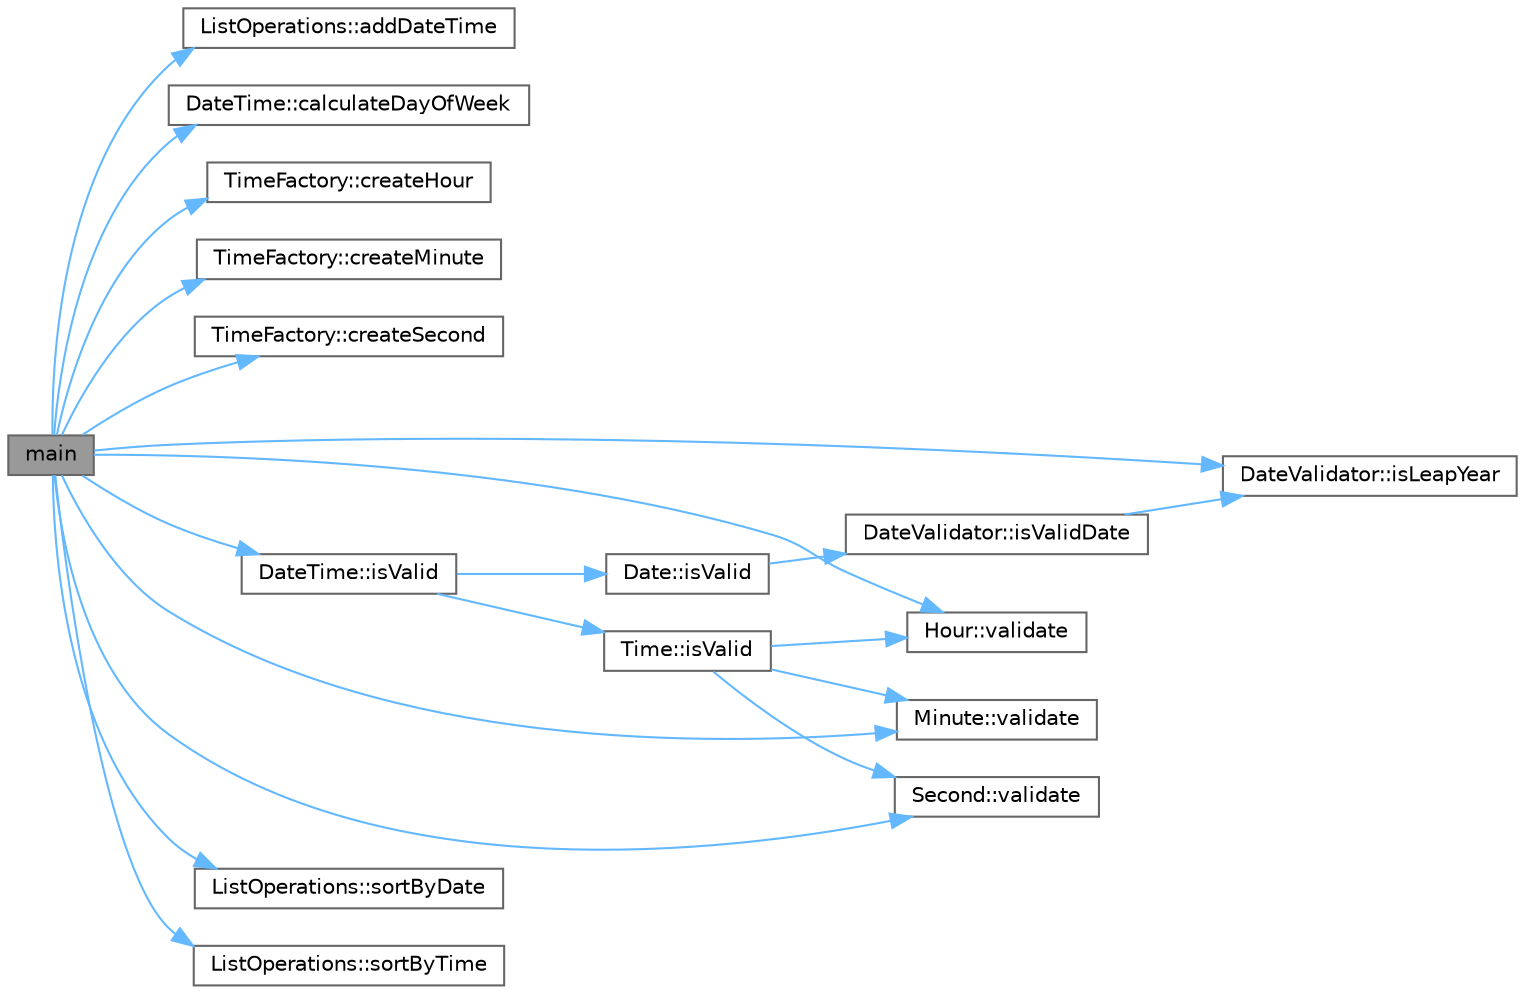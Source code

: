 digraph "main"
{
 // LATEX_PDF_SIZE
  bgcolor="transparent";
  edge [fontname=Helvetica,fontsize=10,labelfontname=Helvetica,labelfontsize=10];
  node [fontname=Helvetica,fontsize=10,shape=box,height=0.2,width=0.4];
  rankdir="LR";
  Node1 [id="Node000001",label="main",height=0.2,width=0.4,color="gray40", fillcolor="grey60", style="filled", fontcolor="black",tooltip="Main function."];
  Node1 -> Node2 [id="edge1_Node000001_Node000002",color="steelblue1",style="solid",tooltip=" "];
  Node2 [id="Node000002",label="ListOperations::addDateTime",height=0.2,width=0.4,color="grey40", fillcolor="white", style="filled",URL="$class_list_operations.html#a45aae25f8832a0a21a46a2f518659442",tooltip="Add a DateTime object to the list."];
  Node1 -> Node3 [id="edge2_Node000001_Node000003",color="steelblue1",style="solid",tooltip=" "];
  Node3 [id="Node000003",label="DateTime::calculateDayOfWeek",height=0.2,width=0.4,color="grey40", fillcolor="white", style="filled",URL="$struct_date_time.html#a2a5c769bbc7c98c4d3dcac05e20afa38",tooltip="Calculate the day of the week for the date."];
  Node1 -> Node4 [id="edge3_Node000001_Node000004",color="steelblue1",style="solid",tooltip=" "];
  Node4 [id="Node000004",label="TimeFactory::createHour",height=0.2,width=0.4,color="grey40", fillcolor="white", style="filled",URL="$class_time_factory.html#a0792d8496b47b1652229227ab9e573c4",tooltip="Create an Hour object."];
  Node1 -> Node5 [id="edge4_Node000001_Node000005",color="steelblue1",style="solid",tooltip=" "];
  Node5 [id="Node000005",label="TimeFactory::createMinute",height=0.2,width=0.4,color="grey40", fillcolor="white", style="filled",URL="$class_time_factory.html#adf44e4c928c1d25b78d44684653fded1",tooltip="Create a Minute object."];
  Node1 -> Node6 [id="edge5_Node000001_Node000006",color="steelblue1",style="solid",tooltip=" "];
  Node6 [id="Node000006",label="TimeFactory::createSecond",height=0.2,width=0.4,color="grey40", fillcolor="white", style="filled",URL="$class_time_factory.html#acdaea5d1898b261b1f4dc84757b31d34",tooltip="Create a Second object."];
  Node1 -> Node7 [id="edge6_Node000001_Node000007",color="steelblue1",style="solid",tooltip=" "];
  Node7 [id="Node000007",label="DateValidator::isLeapYear",height=0.2,width=0.4,color="grey40", fillcolor="white", style="filled",URL="$class_date_validator.html#a387fabe601e1d421996848e8012ed6ee",tooltip="Check if a year is a leap year."];
  Node1 -> Node8 [id="edge7_Node000001_Node000008",color="steelblue1",style="solid",tooltip=" "];
  Node8 [id="Node000008",label="DateTime::isValid",height=0.2,width=0.4,color="grey40", fillcolor="white", style="filled",URL="$struct_date_time.html#a21b2a59fbde555e5c5688d44e9d95aec",tooltip="Validate the date and time."];
  Node8 -> Node9 [id="edge8_Node000008_Node000009",color="steelblue1",style="solid",tooltip=" "];
  Node9 [id="Node000009",label="Date::isValid",height=0.2,width=0.4,color="grey40", fillcolor="white", style="filled",URL="$struct_date.html#a7a39fcfa60c9ff0f73d8c8094ffd1f78",tooltip="Validate the date."];
  Node9 -> Node10 [id="edge9_Node000009_Node000010",color="steelblue1",style="solid",tooltip=" "];
  Node10 [id="Node000010",label="DateValidator::isValidDate",height=0.2,width=0.4,color="grey40", fillcolor="white", style="filled",URL="$class_date_validator.html#a56683b27e1b8462d1434691293d7226c",tooltip="Validate a date."];
  Node10 -> Node7 [id="edge10_Node000010_Node000007",color="steelblue1",style="solid",tooltip=" "];
  Node8 -> Node11 [id="edge11_Node000008_Node000011",color="steelblue1",style="solid",tooltip=" "];
  Node11 [id="Node000011",label="Time::isValid",height=0.2,width=0.4,color="grey40", fillcolor="white", style="filled",URL="$struct_time.html#aa8184c385a50f43a4dc05723b2eba60f",tooltip="Validate the time."];
  Node11 -> Node12 [id="edge12_Node000011_Node000012",color="steelblue1",style="solid",tooltip=" "];
  Node12 [id="Node000012",label="Hour::validate",height=0.2,width=0.4,color="grey40", fillcolor="white", style="filled",URL="$class_hour.html#af2fc235eca8dea5adf94f2eabe4620f6",tooltip="Validate the hour value."];
  Node11 -> Node13 [id="edge13_Node000011_Node000013",color="steelblue1",style="solid",tooltip=" "];
  Node13 [id="Node000013",label="Minute::validate",height=0.2,width=0.4,color="grey40", fillcolor="white", style="filled",URL="$class_minute.html#ab84829523f0580b6ca51aef71fe2ea62",tooltip="Validate the minute value."];
  Node11 -> Node14 [id="edge14_Node000011_Node000014",color="steelblue1",style="solid",tooltip=" "];
  Node14 [id="Node000014",label="Second::validate",height=0.2,width=0.4,color="grey40", fillcolor="white", style="filled",URL="$class_second.html#a63a94f1f44f33e01e94422f2987b9b26",tooltip="Validate the second value."];
  Node1 -> Node15 [id="edge15_Node000001_Node000015",color="steelblue1",style="solid",tooltip=" "];
  Node15 [id="Node000015",label="ListOperations::sortByDate",height=0.2,width=0.4,color="grey40", fillcolor="white", style="filled",URL="$class_list_operations.html#adf82199d057446b74b26b2ba06aee98d",tooltip="Sort the list by date."];
  Node1 -> Node16 [id="edge16_Node000001_Node000016",color="steelblue1",style="solid",tooltip=" "];
  Node16 [id="Node000016",label="ListOperations::sortByTime",height=0.2,width=0.4,color="grey40", fillcolor="white", style="filled",URL="$class_list_operations.html#a01e2304787dddc9fe069b2d493cd8ea5",tooltip="Sort the list by time."];
  Node1 -> Node12 [id="edge17_Node000001_Node000012",color="steelblue1",style="solid",tooltip=" "];
  Node1 -> Node13 [id="edge18_Node000001_Node000013",color="steelblue1",style="solid",tooltip=" "];
  Node1 -> Node14 [id="edge19_Node000001_Node000014",color="steelblue1",style="solid",tooltip=" "];
}
